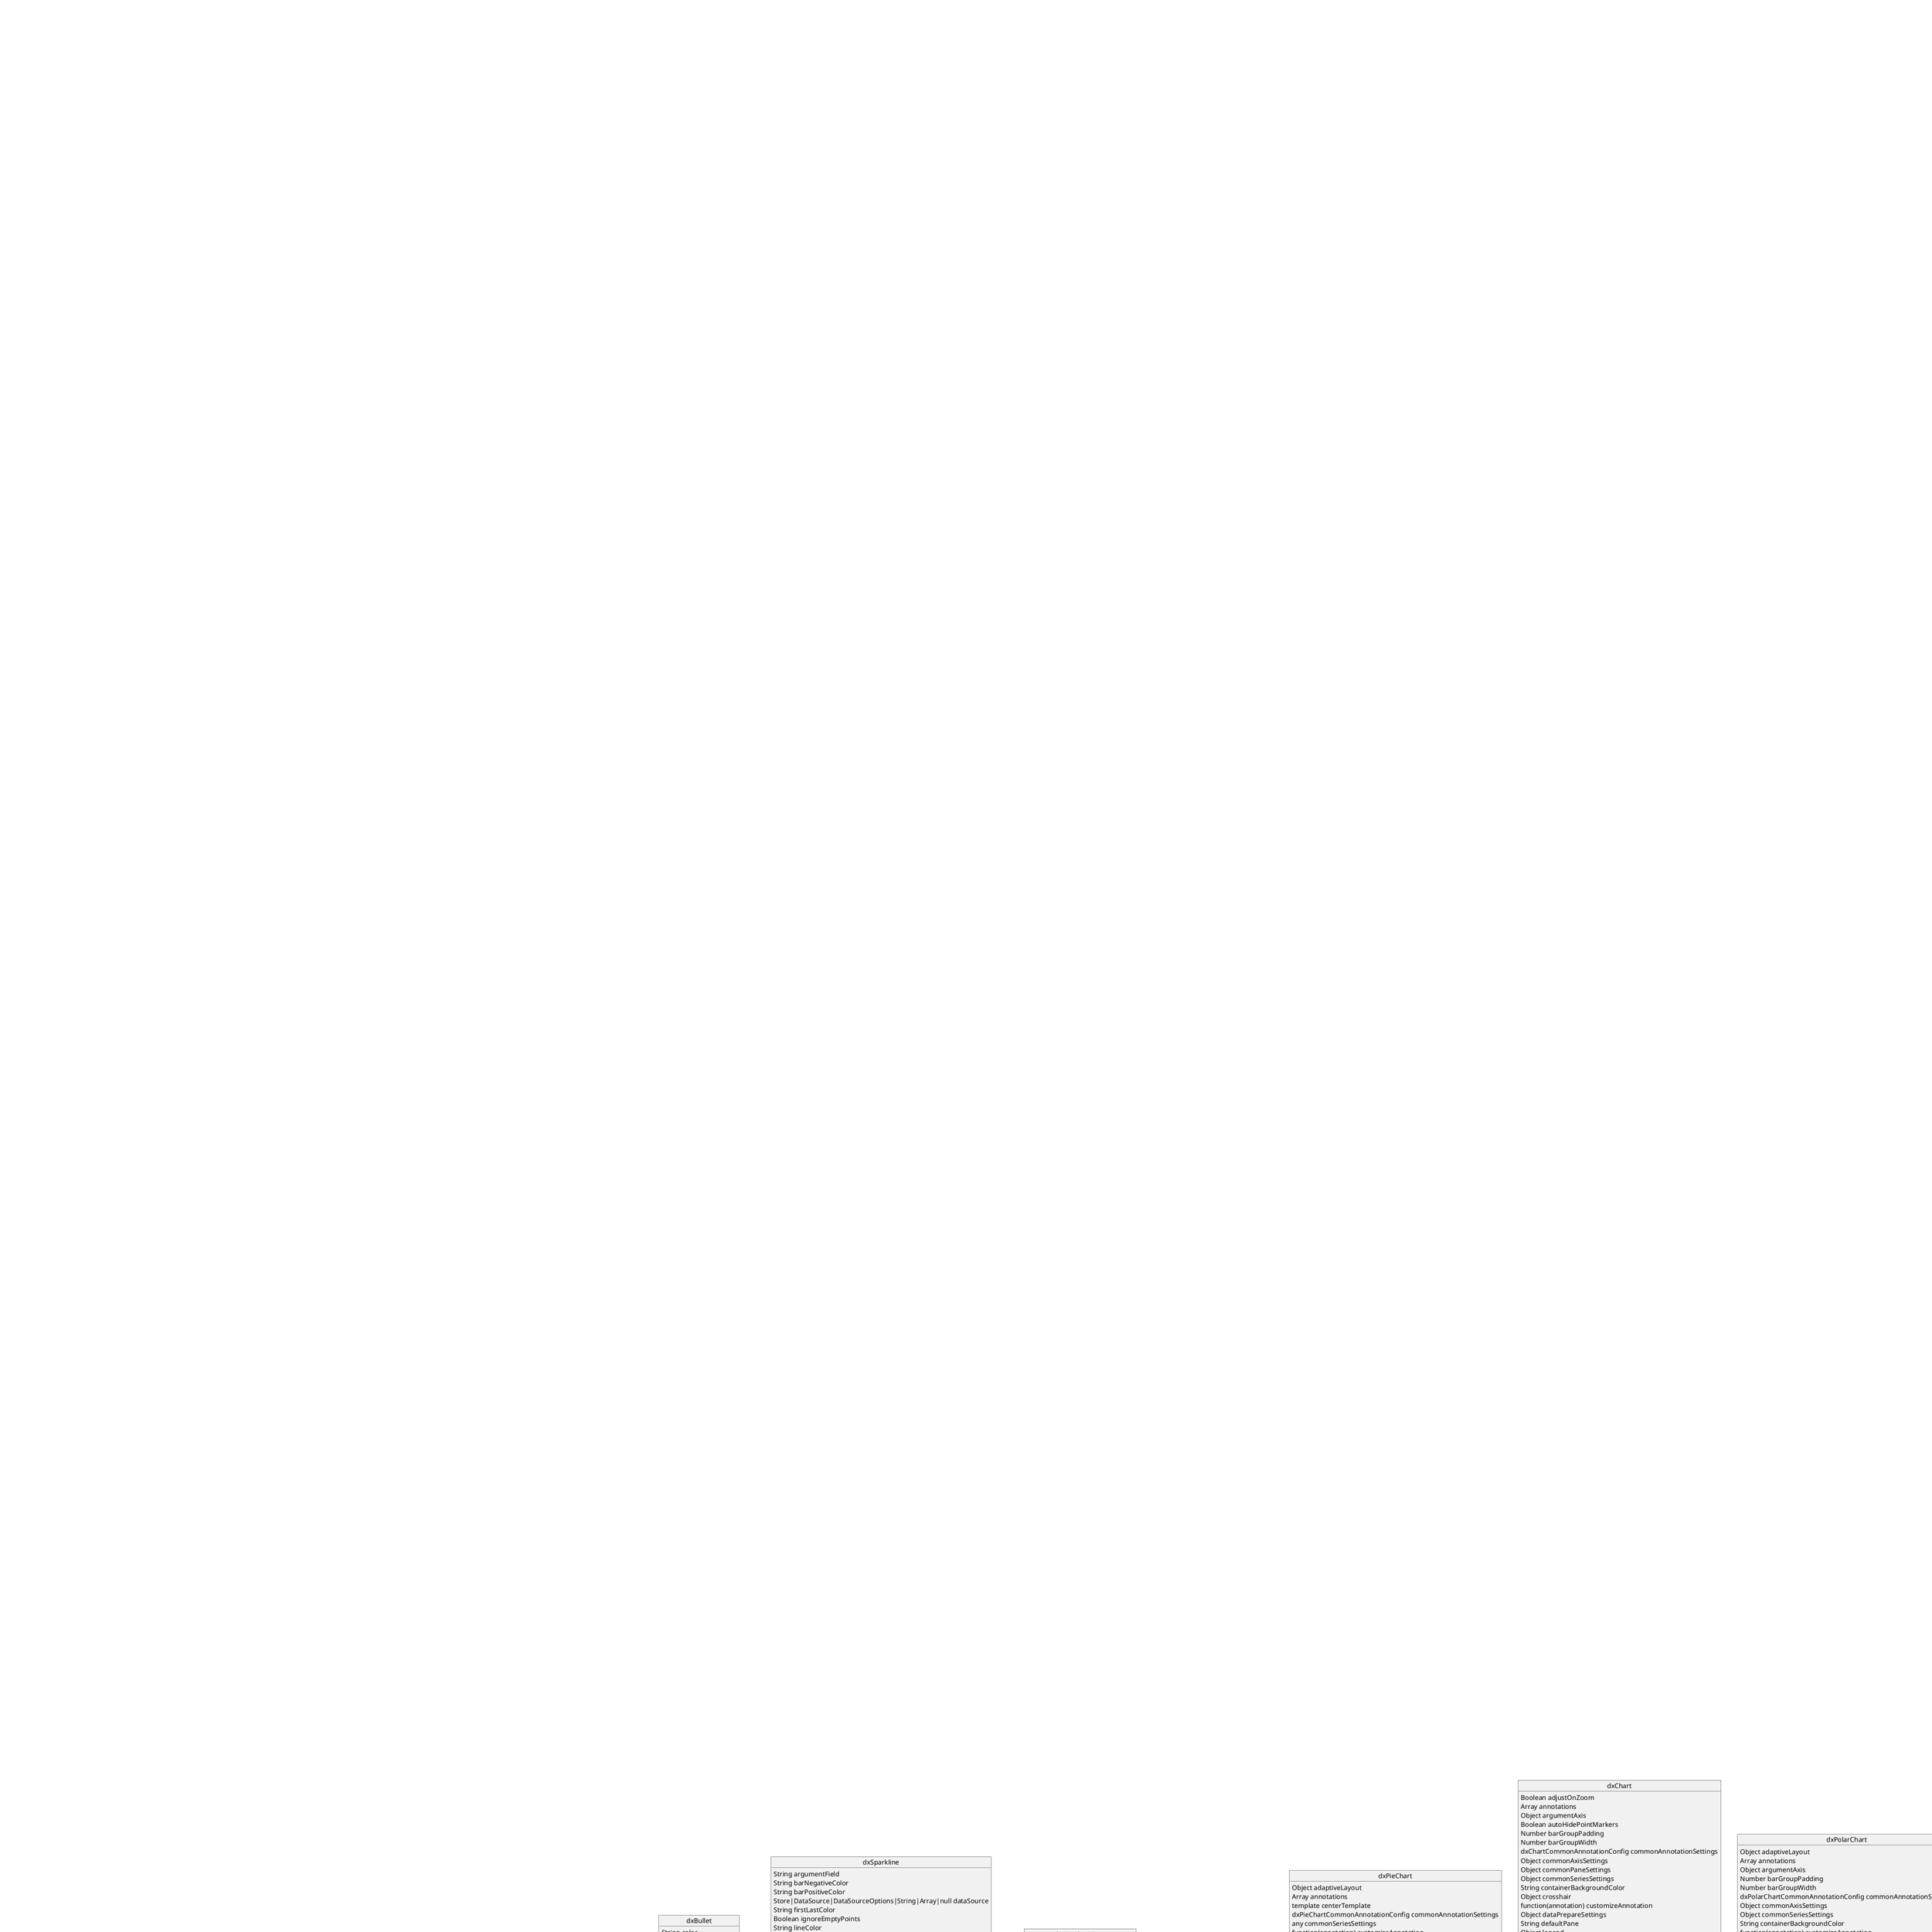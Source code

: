 @startuml DevExtreme

object ArrayStore {
  Array data
}
Store <|-up- ArrayStore

object BaseChart {
  Object adaptiveLayout
  Object|Boolean animation
  function(pointInfo) customizeLabel
  function(pointInfo) customizePoint
  Store|DataSource|DataSourceOptions|String|Array|null dataSource
  Object legend
  function(e) onDone
  function(e) onPointClick
  function(e) onPointHoverChanged
  function(e) onPointSelectionChanged
  function(e) onTooltipHidden
  function(e) onTooltipShown
  Array|Enums.Palette palette
  Enums.PaletteExtensionMode paletteExtensionMode
  Enums.SingleOrMultiple pointSelectionMode
  any|Array series
  Object tooltip
}
BaseWidget <|-up- BaseChart
DataHelperMixin <|-up- BaseChart

object BaseGauge {
  Object animation
  String containerBackgroundColor
  Object loadingIndicator
  function(e) onTooltipHidden
  function(e) onTooltipShown
  Object rangeContainer
  Object scale
  Array subvalues
  Object tooltip
  Number value
}
BaseWidget <|-up- BaseGauge

object BaseSparkline {
  Object export
  Object loadingIndicator
  function(e) onTooltipHidden
  function(e) onTooltipShown
  Boolean redrawOnResize
  Object title
  Object tooltip
}
BaseWidget <|-up- BaseSparkline

object BaseWidget {
  Boolean disabled
  Object export
  Number|String|function() height
  Object loadingIndicator
  Object margin
  function(e) onDrawn
  function(e) onExported
  function(e) onExporting
  function(e) onFileSaving
  function(e) onIncidentOccurred
  Boolean pathModified
  Boolean redrawOnResize
  Boolean rtlEnabled
  Object size
  Enums.Theme theme
  Object|String title
  Object tooltip
  Number|String|function() width
}
DOMComponent <|-up- BaseWidget

object CollectionWidget {
  Store|DataSource|DataSourceOptions|String|Array|null dataSource
  DxElement focusedElement
  Number itemHoldTimeout
  Array items
  template|function(itemData, itemIndex, itemElement) itemTemplate
  String|function() keyExpr
  Boolean loopItemFocus
  String noDataText
  function(e) onItemClick
  function(e) onItemContextMenu
  function(e) onItemDeleted
  function(e) onItemDeleting
  function(e) onItemHold
  function(e) onItemRendered
  function(e) onItemReordered
  function(e) onSelectionChanged
  Number selectedIndex
  any selectedItem
  Array selectedItemKeys
  Array selectedItems
  String selectionMode
  Boolean selectionRequired
  Boolean selectOnFocus
}
Widget <|-up- CollectionWidget
DataHelperMixin <|-up- CollectionWidget

object Component {
  function(e) onDisposing
  function(e) onInitialized
  function(e) onOptionChanged
}

object CustomFileSystemProvider {
  function(file, uploadInfo, destinationDirectory) abortFileUpload
  function(item, destinationDirectory) copyItem
  function(parentDirectory, name) createDirectory
  function(item) deleteItem
  function(items) downloadItems
  function(parentDirectory) getItems
  function(items) getItemsContent
  String|function() hasSubDirectoriesExpr
  function(item, destinationDirectory) moveItem
  function(item, newName) renameItem
  function(file, uploadInfo, destinationDirectory) uploadFileChunk
}
FileSystemProviderBase <|-up- CustomFileSystemProvider

object CustomStore {
  function(key) byKey
  Boolean cacheRawData
  function(values) insert
  function(options) load
  String loadMode
  function(key) remove
  function(loadOptions) totalCount
  function(key, values) update
  Boolean useDefaultSearch
}
Store <|-up- CustomStore

object DataExpressionMixin {
  Store|DataSource|DataSourceOptions|String|Array|null dataSource
  String|function(item) displayExpr
  Array items
  template|function(itemData, itemIndex, itemElement) itemTemplate
  any value
  String|function(item) valueExpr
}
DataHelperMixin <|-up- DataExpressionMixin

object DataSource {
  any customQueryParams
  Array|String expand
  Filter expression filter
  Group expression group
  function(dataItem) map
  function(e) onChanged
  function(error) onLoadError
  function(isLoading) onLoadingChanged
  Number pageSize
  Boolean paginate
  function(data) postProcess
  Number pushAggregationTimeout
  Boolean requireTotalCount
  Boolean reshapeOnPush
  getter|Array searchExpr
  Enums.SearchOperation searchOperation
  any searchValue
  Select expression select
  Sort expression sort
  Store|StoreOptions|Array store
}

object DOMComponent {
  Object bindingOptions
  Object elementAttr
  Number|String|function() height
  function(e) onDisposing
  function(e) onOptionChanged
  Boolean rtlEnabled
  Number|String|function() width
}
Component <|-up- DOMComponent

object DraggableBase {
  Boolean autoScroll
  String|UserDefinedElement boundary
  String|UserDefinedElement container
  template|function() contentTemplate
  String|Object cursorOffset
  any data
  Enums.DragDirection dragDirection
  String group
  String handle
  Number scrollSensitivity
  Number scrollSpeed
}
DOMComponent <|-up- DraggableBase

object dxAccordion {
  Number animationDuration
  Boolean collapsible
  String|Array|Store|DataSource|DataSourceOptions|null dataSource
  Boolean deferRendering
  Boolean focusStateEnabled
  Number|String|function() height
  Boolean hoverStateEnabled
  Array items
  template|function(itemData, itemIndex, itemElement) itemTemplate
  template|function(itemData, itemIndex, itemElement) itemTitleTemplate
  Boolean multiple
  function(e) onItemTitleClick
  Boolean repaintChangesOnly
  Number selectedIndex
}
CollectionWidget <|-up- dxAccordion

object dxActionSheet {
  NO_TYPE accessKey
  NO_TYPE activeStateEnabled
  String cancelText
  String|Array|Store|DataSource|DataSourceOptions|null dataSource
  Boolean focusStateEnabled
  Array items
  NO_TYPE keyExpr
  NO_TYPE noDataText
  function(e) onCancelClick
  NO_TYPE onSelectionChanged
  NO_TYPE selectedIndex
  NO_TYPE selectedItem
  NO_TYPE selectedItemKeys
  NO_TYPE selectedItems
  Boolean showCancelButton
  Boolean showTitle
  NO_TYPE tabIndex
  String|UserDefinedElement target
  String title
  Boolean usePopover
  Boolean visible
}
CollectionWidget <|-up- dxActionSheet

object dxAutocomplete {
  NO_TYPE acceptCustomValue
  NO_TYPE displayExpr
  dxPopupOptions dropDownOptions
  Number maxItemCount
  Number minSearchLength
  String noDataText
  NO_TYPE searchEnabled
  NO_TYPE showDataBeforeSearch
  Boolean showDropDownButton
  String value
}
dxDropDownList <|-up- dxAutocomplete

object dxBarGauge {
  any animation
  String backgroundColor
  Number barSpacing
  Number baseValue
  template centerTemplate
  Number endValue
  Object geometry
  Object label
  Object legend
  Object loadingIndicator
  function(e) onTooltipHidden
  function(e) onTooltipShown
  Array|Enums.Palette palette
  Enums.PaletteExtensionMode paletteExtensionMode
  Number relativeInnerRadius
  Enums.ShiftLabelOverlap resolveLabelOverlapping
  Number startValue
  Object tooltip
  Array values
}
BaseWidget <|-up- dxBarGauge

object dxBox {
  NO_TYPE accessKey
  NO_TYPE activeStateEnabled
  Enums.Distribution align
  Enums.CrosswiseDistribution crossAlign
  String|Array|Store|DataSource|DataSourceOptions|null dataSource
  Enums.BoxDirection direction
  NO_TYPE focusStateEnabled
  NO_TYPE hint
  Array items
  NO_TYPE keyExpr
  NO_TYPE noDataText
  NO_TYPE onSelectionChanged
  NO_TYPE selectedIndex
  NO_TYPE selectedItem
  NO_TYPE selectedItemKeys
  NO_TYPE selectedItems
  NO_TYPE tabIndex
}
CollectionWidget <|-up- dxBox

object dxBullet {
  String color
  Number endScaleValue
  Boolean showTarget
  Boolean showZeroLevel
  Number startScaleValue
  Number target
  String targetColor
  Number targetWidth
  Number value
}
BaseSparkline <|-up- dxBullet

object dxButton {
  Boolean activeStateEnabled
  Boolean focusStateEnabled
  Boolean hoverStateEnabled
  String icon
  function(e) onClick
  Enums.ButtonStyle stylingMode
  template|function(buttonData, contentElement) template
  String text
  Enums.ButtonType type
  Boolean useSubmitBehavior
  String validationGroup
}
Widget <|-up- dxButton

object dxButtonGroup {
  template|function(buttonData, buttonContent) buttonTemplate
  Boolean focusStateEnabled
  Boolean hoverStateEnabled
  Array items
  String|function() keyExpr
  function(e) onItemClick
  function(e) onSelectionChanged
  Array selectedItemKeys
  Array selectedItems
  Enums.SingleMultipleOrNone selectionMode
  Enums.ButtonStyle stylingMode
}
Widget <|-up- dxButtonGroup

object dxCalendar {
  Boolean activeStateEnabled
  template|function(itemData, itemIndex, itemElement) cellTemplate
  Date currentDate
  String dateSerializationFormat
  Array|function(data) disabledDates
  Enums.FirstDayOfWeek firstDayOfWeek
  Boolean focusStateEnabled
  Boolean hoverStateEnabled
  Date|Number|String max
  Enums.CalendarZoomLevel maxZoomLevel
  Date|Number|String min
  Enums.CalendarZoomLevel minZoomLevel
  String name
  NO_TYPE onContentReady
  Boolean showTodayButton
  Boolean showWeekNumbers
  Date|Number|String value
  Enums.WeekNumberRule weekNumberRule
  Enums.CalendarZoomLevel zoomLevel
}
Editor <|-up- dxCalendar

object dxChart {
  Boolean adjustOnZoom
  Array annotations
  Object argumentAxis
  Boolean autoHidePointMarkers
  Number barGroupPadding
  Number barGroupWidth
  dxChartCommonAnnotationConfig commonAnnotationSettings
  Object commonAxisSettings
  Object commonPaneSettings
  Object commonSeriesSettings
  String containerBackgroundColor
  Object crosshair
  function(annotation) customizeAnnotation
  Object dataPrepareSettings
  String defaultPane
  Object legend
  Number maxBubbleSize
  Number minBubbleSize
  Boolean negativesAsZeroes
  function(e) onArgumentAxisClick
  function(e) onLegendClick
  function(e) onSeriesClick
  function(e) onSeriesHoverChanged
  function(e) onSeriesSelectionChanged
  function(e) onZoomEnd
  function(e) onZoomStart
  Object|Array panes
  Boolean resizePanesOnZoom
  Enums.ChartsLabelOverlap resolveLabelOverlapping
  Boolean rotated
  Object scrollBar
  ChartSeries|Array series
  Enums.SingleOrMultiple seriesSelectionMode
  Object seriesTemplate
  Boolean stickyHovering
  Boolean synchronizeMultiAxes
  Object tooltip
  Object|Array valueAxis
  Object zoomAndPan
}
BaseChart <|-up- dxChart

object dxCheckBox {
  Boolean activeStateEnabled
  Boolean enableThreeStateBehavior
  Boolean focusStateEnabled
  Boolean hoverStateEnabled
  Number|String iconSize
  String name
  String text
  Boolean|null|undefined value
}
Editor <|-up- dxCheckBox

object dxCircularGauge {
  template centerTemplate
  Object geometry
  Object rangeContainer
  Object scale
  GaugeIndicator subvalueIndicator
  GaugeIndicator valueIndicator
}
BaseGauge <|-up- dxCircularGauge

object dxColorBox {
  String applyButtonText
  Enums.ApplyValueMode applyValueMode
  String cancelButtonText
  dxPopupOptions dropDownOptions
  Boolean editAlphaChannel
  template|function(value, fieldElement) fieldTemplate
  Number keyStep
  NO_TYPE maxLength
  NO_TYPE onContentReady
  NO_TYPE spellcheck
  String value
  NO_TYPE valueChangeEvent
}
dxDropDownEditor <|-up- dxColorBox

object dxContextMenu {
  Boolean|function(event) closeOnOutsideClick
  String|Array|Store|DataSource|DataSourceOptions|null dataSource
  Boolean|function(event) hideOnOutsideClick
  NO_TYPE itemHoldAction
  Array items
  function(e) onHidden
  function(e) onHiding
  NO_TYPE onItemReordered
  function(e) onPositioning
  function(e) onShowing
  function(e) onShown
  PositionConfig position
  NO_TYPE selectedItems
  Object|String showEvent
  Enums.ContextSubmenuDirection submenuDirection
  String|UserDefinedElement target
  Boolean visible
}
dxMenuBase <|-up- dxContextMenu

object dxDataGrid {
  Array columns
  function(columns) customizeColumns
  template|function(rowElement, rowInfo) dataRowTemplate
  Object editing
  Object export
  Object grouping
  Object groupPanel
  String|Array keyExpr
  Object masterDetail
  function(e) onCellClick
  function(e) onCellDblClick
  function(e) onCellHoverChanged
  function(e) onCellPrepared
  function(e) onContextMenuPreparing
  function(e) onEditingStart
  function(options) onEditorPrepared
  function(e) onEditorPreparing
  function(e) onExporting
  function(e) onFocusedCellChanged
  function(e) onFocusedCellChanging
  function(e) onFocusedRowChanged
  function(e) onFocusedRowChanging
  function(e) onRowClick
  function(e) onRowDblClick
  function(e) onRowPrepared
  Boolean regenerateColumnsByVisibleItems
  Boolean|Object|Enums.Mode remoteOperations
  template|function(rowElement, rowInfo) rowTemplate
  Object scrolling
  Object selection
  Filter expression selectionFilter
  Array sortByGroupSummaryInfo
  Object summary
  dxDataGridToolbar toolbar
}
GridBase <|-up- dxDataGrid

object dxDateBox {
  Boolean adaptivityEnabled
  String applyButtonText
  dxCalendarOptions calendarOptions
  String cancelButtonText
  String dateOutOfRangeMessage
  String dateSerializationFormat
  Array|function(data) disabledDates
  Format displayFormat
  dxPopupOptions dropDownOptions
  Number interval
  String invalidDateMessage
  Date|Number|String max
  Date|Number|String min
  Enums.DatePickerType pickerType
  String placeholder
  Boolean showAnalogClock
  String todayButtonText
  Enums.DateType type
  Boolean useMaskBehavior
  Date|Number|String value
}
dxDropDownEditor <|-up- dxDateBox

object dxDeferRendering {
  AnimationConfig animation
  function(e) onRendered
  function(e) onShown
  DxPromise|Boolean renderWhen
  Boolean showLoadIndicator
  String staggerItemSelector
}
Widget <|-up- dxDeferRendering

object dxDiagram {
  NO_TYPE accessKey
  NO_TYPE activeStateEnabled
  Enums.DiagramAutoZoomMode autoZoomMode
  Object contextMenu
  Object contextToolbox
  Array customShapes
  template|function(container, data) customShapeTemplate
  template|function(container, data) customShapeToolboxTemplate
  Object defaultItemProperties
  Object edges
  Object editing
  Object export
  NO_TYPE focusStateEnabled
  Boolean fullScreen
  Number|Object gridSize
  Boolean hasChanges
  NO_TYPE hint
  Object historyToolbar
  NO_TYPE hoverStateEnabled
  Object mainToolbar
  Object nodes
  function(e) onCustomCommand
  function(e) onItemClick
  function(e) onItemDblClick
  function(e) onRequestEditOperation
  function(e) onRequestLayoutUpdate
  function(e) onSelectionChanged
  String pageColor
  Enums.PageOrientation pageOrientation
  Object pageSize
  Object propertiesPanel
  Boolean readOnly
  Boolean showGrid
  Boolean simpleView
  Boolean snapToGrid
  NO_TYPE tabIndex
  Object toolbox
  Enums.DiagramUnits units
  Boolean useNativeScrolling
  Object viewToolbar
  Enums.DiagramUnits viewUnits
  Number|Object zoomLevel
}
Widget <|-up- dxDiagram

object dxDraggable {
  Boolean clone
  template|function(dragInfo, containerElement) dragTemplate
  String filter
  function(e) onDragEnd
  function(e) onDragMove
  function(e) onDragStart
  function(e) onDrop
}
DraggableBase <|-up- dxDraggable

object dxDrawer {
  NO_TYPE accessKey
  Number animationDuration
  Boolean animationEnabled
  Boolean|function(event) closeOnOutsideClick
  template|function(contentElement) contentTemplate
  NO_TYPE focusStateEnabled
  Number maxSize
  Number minSize
  NO_TYPE onContentReady
  Boolean opened
  Enums.OpenedStateMode openedStateMode
  Enums.PanelLocation position
  Enums.RevealMode revealMode
  Boolean shading
  NO_TYPE tabIndex
  template|function(Element) template
}
Widget <|-up- dxDrawer

object dxDropDownBox {
  Boolean acceptCustomValue
  String applyValueMode
  NO_TYPE attr
  template|function(templateData, contentElement) contentTemplate
  Store|DataSource|DataSourceOptions|String|Array|null dataSource
  function(value) displayValueFormatter
  dxPopupOptions dropDownOptions
  template|function(value, fieldElement) fieldTemplate
  Array items
  template itemTemplate
  NO_TYPE onContentReady
  Boolean openOnFieldClick
  Boolean spellcheck
  String valueChangeEvent
}
DataExpressionMixin <|-up- dxDropDownBox
dxDropDownEditor <|-up- dxDropDownBox

object dxDropDownButton {
  String|Array|Store|DataSource|DataSourceOptions|null dataSource
  Boolean deferRendering
  String|function(itemData) displayExpr
  template|function(data, contentElement) dropDownContentTemplate
  dxPopupOptions dropDownOptions
  Boolean focusStateEnabled
  Boolean hoverStateEnabled
  String icon
  Array items
  template|function(itemData, itemIndex, itemElement) itemTemplate
  String keyExpr
  String noDataText
  function(e) onButtonClick
  function(e) onItemClick
  function(e) onSelectionChanged
  Boolean opened
  String|Number|any selectedItem
  String|Number selectedItemKey
  Boolean showArrowIcon
  Boolean splitButton
  Enums.ButtonStyle stylingMode
  String text
  Boolean useItemTextAsTitle
  Boolean useSelectMode
  Boolean wrapItemText
}
Widget <|-up- dxDropDownButton
DataHelperMixin <|-up- dxDropDownButton

object dxDropDownEditor {
  Boolean acceptCustomValue
  Boolean activeStateEnabled
  Enums.ApplyValueMode applyValueMode
  Array buttons
  Boolean deferRendering
  template|function(buttonData, contentElement) dropDownButtonTemplate
  dxPopupOptions|dxPopoverOptions dropDownOptions
  NO_TYPE mask
  NO_TYPE maskChar
  NO_TYPE maskInvalidMessage
  NO_TYPE maskRules
  NO_TYPE mode
  function(e) onClosed
  function(e) onOpened
  Boolean opened
  Boolean openOnFieldClick
  Boolean showDropDownButton
  NO_TYPE showMaskMode
  NO_TYPE useMaskedValue
  Enums.Position|Enums.Mode validationMessagePosition
  any value
}
dxTextBox <|-up- dxDropDownEditor

object dxDropDownList {
  NO_TYPE applyValueMode
  NO_TYPE contentRender
  String displayValue
  NO_TYPE fieldRender
  NO_TYPE fieldTemplate
  Boolean grouped
  template|function(itemData, itemIndex, itemElement) groupTemplate
  Number minSearchLength
  String noDataText
  function(e) onItemClick
  function(e) onSelectionChanged
  function(e) onValueChanged
  Boolean searchEnabled
  getter|Array searchExpr
  Enums.SimplifiedSearchMode searchMode
  Number searchTimeout
  any selectedItem
  Boolean showDataBeforeSearch
  Boolean useItemTextAsTitle
  any value
  String valueChangeEvent
  Boolean wrapItemText
}
DataExpressionMixin <|-up- dxDropDownList
dxDropDownEditor <|-up- dxDropDownList

object dxFileManager {
  Array allowedFileExtensions
  dxFileManagerContextMenu contextMenu
  String currentPath
  Array currentPathKeys
  function(columns) customizeDetailColumns
  function(fileSystemItem) customizeThumbnail
  any fileSystemProvider
  String focusedItemKey
  Object itemView
  Object notifications
  function(e) onContextMenuItemClick
  function(e) onContextMenuShowing
  function(e) onCurrentDirectoryChanged
  function(e) onDirectoryCreated
  function(e) onDirectoryCreating
  function(e) onErrorOccurred
  function(e) onFileUploaded
  function(e) onFileUploading
  function(e) onFocusedItemChanged
  function(e) onItemCopied
  function(e) onItemCopying
  function(e) onItemDeleted
  function(e) onItemDeleting
  function(e) onItemDownloading
  function(e) onItemMoved
  function(e) onItemMoving
  function(e) onItemRenamed
  function(e) onItemRenaming
  function(e) onSelectedFileOpened
  function(e) onSelectionChanged
  function(e) onToolbarItemClick
  Object permissions
  String rootFolderName
  Array selectedItemKeys
  Enums.SingleOrMultiple selectionMode
  dxFileManagerToolbar toolbar
  Object upload
}
Widget <|-up- dxFileManager

object dxFileUploader {
  function(file, uploadInfo?) abortUpload
  String accept
  Boolean allowCanceling
  Array allowedFileExtensions
  Number chunkSize
  String|UserDefinedElement dialogTrigger
  String|UserDefinedElement dropZone
  Boolean extendSelection
  Boolean focusStateEnabled
  Boolean hoverStateEnabled
  any inputAttr
  String invalidFileExtensionMessage
  String invalidMaxFileSizeMessage
  String invalidMinFileSizeMessage
  String labelText
  Number maxFileSize
  Number minFileSize
  Boolean multiple
  String name
  function(e) onBeforeSend
  function(e) onDropZoneEnter
  function(e) onDropZoneLeave
  function(e) onFilesUploaded
  function(e) onProgress
  function(e) onUploadAborted
  function(e) onUploaded
  function(e) onUploadError
  function(e) onUploadStarted
  function(e) onValueChanged
  Number progress
  String readyToUploadMessage
  String selectButtonText
  Boolean showFileList
  String uploadAbortedMessage
  String uploadButtonText
  function(file, uploadInfo) uploadChunk
  any uploadCustomData
  String uploadedMessage
  String uploadFailedMessage
  function(file, progressCallback) uploadFile
  any uploadHeaders
  Enums.UploadHttpMethod uploadMethod
  Enums.FileUploadMode uploadMode
  String uploadUrl
  NO_TYPE validationMessageMode
  NO_TYPE validationMessagePosition
  Array value
}
Editor <|-up- dxFileUploader

object dxFilterBuilder {
  Boolean allowHierarchicalFields
  Array customOperations
  Array fields
  Object filterOperationDescriptions
  Object groupOperationDescriptions
  Array groupOperations
  Number maxGroupLevel
  function(e) onEditorPrepared
  function(e) onEditorPreparing
  function(e) onValueChanged
  Filter expression value
}
Widget <|-up- dxFilterBuilder

object dxForm {
  Boolean alignItemLabels
  Boolean alignItemLabelsInAllGroups
  Number|Enums.Mode colCount
  Object colCountByScreen
  function(item) customizeItem
  any formData
  Array items
  Enums.LabelLocation labelLocation
  Enums.FormLabelMode labelMode
  Number minColWidth
  function(e) onEditorEnterKey
  function(e) onFieldDataChanged
  String optionalMark
  Boolean readOnly
  String requiredMark
  String requiredMessage
  function() screenByWidth
  Boolean scrollingEnabled
  Boolean showColonAfterLabel
  Boolean showOptionalMark
  Boolean showRequiredMark
  Boolean showValidationSummary
  String validationGroup
}
Widget <|-up- dxForm

object dxFunnel {
  Object adaptiveLayout
  Enums.FunnelAlgorithm algorithm
  String argumentField
  String colorField
  Store|DataSource|DataSourceOptions|String|Array|null dataSource
  Boolean hoverEnabled
  Boolean inverted
  Object item
  Object label
  Object legend
  Number neckHeight
  Number neckWidth
  function(e) onHoverChanged
  function(e) onItemClick
  function(e) onLegendClick
  function(e) onSelectionChanged
  Array|Enums.Palette palette
  Enums.PaletteExtensionMode paletteExtensionMode
  Enums.ShiftLabelOverlap resolveLabelOverlapping
  Enums.SingleMultipleOrNone selectionMode
  Boolean sortData
  Object tooltip
  String valueField
}
BaseWidget <|-up- dxFunnel
DataHelperMixin <|-up- dxFunnel

object dxGallery {
  Boolean activeStateEnabled
  Number animationDuration
  Boolean animationEnabled
  String|Array|Store|DataSource|DataSourceOptions|null dataSource
  Boolean focusStateEnabled
  Boolean indicatorEnabled
  Number initialItemWidth
  Array items
  NO_TYPE keyExpr
  Boolean loop
  String noDataText
  Number selectedIndex
  NO_TYPE selectedItemKeys
  NO_TYPE selectedItems
  Boolean showIndicator
  Boolean showNavButtons
  Number slideshowDelay
  Boolean stretchImages
  Boolean swipeEnabled
  Boolean wrapAround
}
CollectionWidget <|-up- dxGallery

object dxGantt {
  Boolean allowSelection
  Array columns
  dxGanttContextMenu contextMenu
  Object dependencies
  Object editing
  Date endDateRange
  dxGanttFilterRow filterRow
  Enums.FirstDayOfWeek firstDayOfWeek
  dxGanttHeaderFilter headerFilter
  function(e) onContextMenuPreparing
  function(e) onCustomCommand
  function(e) onDependencyDeleted
  function(e) onDependencyDeleting
  function(e) onDependencyInserted
  function(e) onDependencyInserting
  function(e) onResourceAssigned
  function(e) onResourceAssigning
  function(e) onResourceDeleted
  function(e) onResourceDeleting
  function(e) onResourceInserted
  function(e) onResourceInserting
  function(e) onResourceManagerDialogShowing
  function(e) onResourceUnassigned
  function(e) onResourceUnassigning
  function(e) onScaleCellPrepared
  function(e) onSelectionChanged
  function(e) onTaskClick
  function(e) onTaskDblClick
  function(e) onTaskDeleted
  function(e) onTaskDeleting
  function(e) onTaskEditDialogShowing
  function(e) onTaskInserted
  function(e) onTaskInserting
  function(e) onTaskMoving
  function(e) onTaskUpdated
  function(e) onTaskUpdating
  Object resourceAssignments
  Object resources
  any rootValue
  NO_TYPE rtlEnabled
  Enums.GanttScaleType scaleType
  Object scaleTypeRange
  any selectedRowKey
  Boolean showDependencies
  Boolean showResources
  Boolean showRowLines
  dxGanttSorting sorting
  Date startDateRange
  Array stripLines
  template|function(container, item) taskContentTemplate
  Number taskListWidth
  template|function(container, item) taskProgressTooltipContentTemplate
  Object tasks
  template|function(container, item) taskTimeTooltipContentTemplate
  Enums.GanttTaskTitlePosition taskTitlePosition
  template|function(container, task) taskTooltipContentTemplate
  dxGanttToolbar toolbar
  Object validation
}
Widget <|-up- dxGantt

object dxHtmlEditor {
  Boolean allowSoftLineBreak
  function(config) customizeModules
  Boolean focusStateEnabled
  dxHtmlEditorImageUpload imageUpload
  dxHtmlEditorMediaResizing mediaResizing
  Array mentions
  String name
  function(e) onFocusIn
  function(e) onFocusOut
  String placeholder
  Enums.EditorStyle stylingMode
  dxHtmlEditorTableContextMenu tableContextMenu
  dxHtmlEditorTableResizing tableResizing
  dxHtmlEditorToolbar toolbar
  Enums.MarkupType valueType
  dxHtmlEditorVariables variables
}
Editor <|-up- dxHtmlEditor

object dxLinearGauge {
  Object geometry
  Object rangeContainer
  Object scale
  GaugeIndicator subvalueIndicator
  GaugeIndicator valueIndicator
}
BaseGauge <|-up- dxLinearGauge

object dxList {
  Boolean activeStateEnabled
  Boolean allowItemDeleting
  Boolean bounceEnabled
  Boolean collapsibleGroups
  String|Array|Store|DataSource|DataSourceOptions|null dataSource
  String|function(item) displayExpr
  Boolean focusStateEnabled
  Boolean grouped
  template|function(groupData, groupIndex, groupElement) groupTemplate
  Boolean hoverStateEnabled
  Boolean indicateLoading
  Enums.ItemDeleteMode itemDeleteMode
  dxSortableOptions itemDragging
  Array items
  Array menuItems
  Enums.ListMenuMode menuMode
  String nextButtonText
  function(e) onGroupRendered
  function(e) onItemClick
  function(e) onItemContextMenu
  function(e) onItemDeleted
  function(e) onItemDeleting
  function(e) onItemHold
  function(e) onItemReordered
  function(e) onItemSwipe
  function(e) onPageLoading
  function(e) onPullRefresh
  function(e) onScroll
  function(e) onSelectAllValueChanged
  String pageLoadingText
  Enums.PageLoadMode pageLoadMode
  String pulledDownText
  String pullingDownText
  Boolean pullRefreshEnabled
  String refreshingText
  Boolean repaintChangesOnly
  Boolean scrollByContent
  Boolean scrollByThumb
  Boolean scrollingEnabled
  Enums.SelectAllMode selectAllMode
  String selectAllText
  Boolean selectByClick
  Number selectedIndex
  NO_TYPE selectedItem
  Enums.SingleMultipleAllOrNone selectionMode
  Enums.ScrollbarMode showScrollbar
  Boolean showSelectionControls
  Boolean useNativeScrolling
}
CollectionWidget <|-up- dxList
SearchBoxMixin <|-up- dxList

object dxLoadIndicator {
  NO_TYPE accessKey
  NO_TYPE activeStateEnabled
  NO_TYPE disabled
  NO_TYPE focusStateEnabled
  NO_TYPE hoverStateEnabled
  String indicatorSrc
  NO_TYPE tabIndex
}
Widget <|-up- dxLoadIndicator

object dxLoadPanel {
  NO_TYPE accessKey
  Object animation
  String|UserDefinedElement container
  template contentTemplate
  Number delay
  NO_TYPE disabled
  Boolean focusStateEnabled
  Number|String|function() height
  String indicatorSrc
  Number|String|function() maxHeight
  Number|String|function() maxWidth
  String message
  Enums.PositionAlignment|PositionConfig|function() position
  String shadingColor
  Boolean showIndicator
  Boolean showPane
  NO_TYPE tabIndex
  Number|String|function() width
}
dxOverlay <|-up- dxLoadPanel

object dxLookup {
  NO_TYPE acceptCustomValue
  String applyButtonText
  Enums.ApplyValueMode applyValueMode
  NO_TYPE buttons
  String cancelButtonText
  Boolean cleanSearchOnOpening
  String clearButtonText
  template dropDownButtonTemplate
  Boolean dropDownCentered
  dxPopoverOptions dropDownOptions
  template|function(selectedItem, fieldElement) fieldTemplate
  Boolean focusStateEnabled
  Boolean fullScreen
  Boolean grouped
  template|function(itemData, itemIndex, itemElement) groupTemplate
  NO_TYPE maxLength
  String nextButtonText
  NO_TYPE onChange
  NO_TYPE onCopy
  NO_TYPE onCut
  NO_TYPE onEnterKey
  NO_TYPE onFocusIn
  NO_TYPE onFocusOut
  NO_TYPE onInput
  NO_TYPE onKeyDown
  NO_TYPE onKeyUp
  function(e) onPageLoading
  NO_TYPE onPaste
  function(e) onPullRefresh
  function(e) onScroll
  function(e) onValueChanged
  NO_TYPE openOnFieldClick
  String pageLoadingText
  Enums.PageLoadMode pageLoadMode
  String placeholder
  String pulledDownText
  String pullingDownText
  Boolean pullRefreshEnabled
  NO_TYPE readOnly
  String refreshingText
  Boolean searchEnabled
  String searchPlaceholder
  String searchStartEvent
  Boolean showCancelButton
  Boolean showClearButton
  NO_TYPE showDropDownButton
  NO_TYPE spellcheck
  Boolean useNativeScrolling
  Boolean usePopover
  String valueChangeEvent
}
dxDropDownList <|-up- dxLookup

object dxMap {
  String|Object apiKey
  Boolean autoAdjust
  Object bounds
  Object|String|Array center
  Boolean controls
  Boolean focusStateEnabled
  Number|String|function() height
  String markerIconSrc
  Array markers
  function(e) onClick
  NO_TYPE onContentReady
  function(e) onMarkerAdded
  function(e) onMarkerRemoved
  function(e) onReady
  function(e) onRouteAdded
  function(e) onRouteRemoved
  Enums.MapProvider provider
  Array routes
  Enums.MapType type
  Number|String|function() width
  Number zoom
}
Widget <|-up- dxMap

object dxMenu {
  Boolean adaptivityEnabled
  String|Array|Store|DataSource|DataSourceOptions|null dataSource
  Boolean hideSubmenuOnMouseLeave
  Array items
  NO_TYPE onItemReordered
  NO_TYPE onSelectionChange
  function(e) onSubmenuHidden
  function(e) onSubmenuHiding
  function(e) onSubmenuShowing
  function(e) onSubmenuShown
  Enums.Orientation orientation
  NO_TYPE selectedItems
  Object|Enums.SubmenuShowMode showFirstSubmenuMode
  Enums.SubmenuDirection submenuDirection
}
dxMenuBase <|-up- dxMenu

object dxMenuBase {
  Boolean activeStateEnabled
  Object animation
  String cssClass
  Store|DataSource|DataSourceOptions|String|Array|null dataSource
  NO_TYPE expandedExpr
  NO_TYPE itemHoldTimeout
  Array items
  NO_TYPE keyExpr
  NO_TYPE noDataText
  NO_TYPE onItemHold
  NO_TYPE parentIdExpr
  Boolean selectByClick
  NO_TYPE selectedIndex
  NO_TYPE selectedItemKeys
  Enums.SingleOrNone selectionMode
  Object|Enums.SubmenuShowMode showSubmenuMode
}
HierarchicalCollectionWidget <|-up- dxMenuBase

object dxMultiView {
  Boolean animationEnabled
  String|Array|Store|DataSource|DataSourceOptions|null dataSource
  Boolean deferRendering
  Boolean focusStateEnabled
  Array items
  NO_TYPE keyExpr
  Boolean loop
  Number selectedIndex
  NO_TYPE selectedItemKeys
  NO_TYPE selectedItems
  Boolean swipeEnabled
}
CollectionWidget <|-up- dxMultiView

object dxNumberBox {
  Array buttons
  Format format
  String invalidValueMessage
  NO_TYPE mask
  NO_TYPE maskChar
  NO_TYPE maskInvalidMessage
  NO_TYPE maskRules
  Number max
  Number min
  Enums.NumberBoxType mode
  NO_TYPE showMaskMode
  Boolean showSpinButtons
  NO_TYPE spellcheck
  Number step
  Boolean useLargeSpinButtons
  NO_TYPE useMaskedValue
  Number value
}
dxTextEditor <|-up- dxNumberBox

object dxOverlay {
  NO_TYPE activeStateEnabled
  Object animation
  Boolean|function(event) closeOnOutsideClick
  template|function(contentElement) contentTemplate
  Boolean copyRootClassesToWrapper
  Boolean deferRendering
  any elementAttr
  Number|String|function() height
  Boolean|function(event) hideOnOutsideClick
  Boolean hideOnParentScroll
  Number|String|function() maxHeight
  Number|String|function() maxWidth
  Number|String|function() minHeight
  Number|String|function() minWidth
  function(e) onHidden
  function(e) onHiding
  function(e) onShowing
  function(e) onShown
  any position
  Boolean shading
  String shadingColor
  Boolean visible
  Number|String|function() width
  any wrapperAttr
}
Widget <|-up- dxOverlay

object dxPieChart {
  Object adaptiveLayout
  Array annotations
  template centerTemplate
  dxPieChartCommonAnnotationConfig commonAnnotationSettings
  any commonSeriesSettings
  function(annotation) customizeAnnotation
  Number diameter
  Number innerRadius
  Object legend
  Number minDiameter
  function(e) onLegendClick
  Array|Enums.Palette palette
  Enums.ShiftLabelOverlap resolveLabelOverlapping
  Enums.PieChartSegmentDirection segmentsDirection
  PieChartSeries|Array series
  Object seriesTemplate
  String sizeGroup
  Number startAngle
  Enums.PieChartType type
}
BaseChart <|-up- dxPieChart

object dxPivotGrid {
  NO_TYPE accessKey
  NO_TYPE activeStateEnabled
  Boolean allowExpandAll
  Boolean allowFiltering
  Boolean allowSorting
  Boolean allowSortingBySummary
  Enums.PivotGridDataFieldArea dataFieldArea
  Array|PivotGridDataSource|PivotGridDataSourceOptions|null dataSource
  Boolean encodeHtml
  Object export
  Object fieldChooser
  Object fieldPanel
  NO_TYPE focusStateEnabled
  Object headerFilter
  Boolean hideEmptySummaryCells
  NO_TYPE hoverStateEnabled
  Object loadPanel
  function(e) onCellClick
  function(e) onCellPrepared
  function(e) onContextMenuPreparing
  function(e) onExporting
  Enums.PivotGridRowHeaderLayout rowHeaderLayout
  Object scrolling
  Boolean showBorders
  Boolean showColumnGrandTotals
  Boolean showColumnTotals
  Boolean showRowGrandTotals
  Boolean showRowTotals
  Enums.PivotGridTotalDisplayMode showTotalsPrior
  Object stateStoring
  Object texts
  Boolean wordWrapEnabled
}
Widget <|-up- dxPivotGrid

object dxPivotGridFieldChooser {
  Boolean allowSearch
  Enums.ApplyChangesMode applyChangesMode
  PivotGridDataSource|null dataSource
  Boolean encodeHtml
  Object headerFilter
  Number|String|function() height
  Enums.FieldChooserLayout layout
  function(e) onContextMenuPreparing
  Number searchTimeout
  any state
  Object texts
}
Widget <|-up- dxPivotGridFieldChooser

object dxPolarChart {
  Object adaptiveLayout
  Array annotations
  Object argumentAxis
  Number barGroupPadding
  Number barGroupWidth
  dxPolarChartCommonAnnotationConfig commonAnnotationSettings
  Object commonAxisSettings
  Object commonSeriesSettings
  String containerBackgroundColor
  function(annotation) customizeAnnotation
  Object dataPrepareSettings
  Object legend
  Boolean negativesAsZeroes
  function(e) onArgumentAxisClick
  function(e) onLegendClick
  function(e) onSeriesClick
  function(e) onSeriesHoverChanged
  function(e) onSeriesSelectionChanged
  function(e) onZoomEnd
  function(e) onZoomStart
  Enums.LabelOverlap resolveLabelOverlapping
  PolarChartSeries|Array series
  Enums.SingleOrMultiple seriesSelectionMode
  Object seriesTemplate
  Object tooltip
  Boolean useSpiderWeb
  Object valueAxis
}
BaseChart <|-up- dxPolarChart

object dxPopover {
  NO_TYPE accessKey
  Object animation
  Boolean|function(event) closeOnOutsideClick
  NO_TYPE dragAndResizeArea
  NO_TYPE dragEnabled
  NO_TYPE dragOutsideBoundary
  NO_TYPE focusStateEnabled
  NO_TYPE fullScreen
  Number|String|function() height
  Object|String hideEvent
  Boolean|function(event) hideOnOutsideClick
  Boolean hideOnParentScroll
  function(e) onResize
  function(e) onResizeEnd
  function(e) onResizeStart
  Enums.Position|PositionConfig position
  NO_TYPE resizeEnabled
  NO_TYPE restorePosition
  Boolean shading
  Object|String showEvent
  Boolean showTitle
  NO_TYPE tabIndex
  String|UserDefinedElement target
  Number|String|function() width
}
dxPopup <|-up- dxPopover

object dxPopup {
  Object animation
  String|UserDefinedElement container
  String|UserDefinedElement dragAndResizeArea
  Boolean dragEnabled
  Boolean dragOutsideBoundary
  Boolean enableBodyScroll
  Boolean focusStateEnabled
  Boolean fullScreen
  Number|String|function() height
  function(e) onResize
  function(e) onResizeEnd
  function(e) onResizeStart
  function(e) onTitleRendered
  Enums.PositionAlignment|PositionConfig|function() position
  Boolean resizeEnabled
  Boolean restorePosition
  Boolean showCloseButton
  Boolean showTitle
  String title
  template|function(titleElement) titleTemplate
  Array toolbarItems
  Number|String|function() width
}
dxOverlay <|-up- dxPopup

object dxProgressBar {
  NO_TYPE accessKey
  NO_TYPE activeStateEnabled
  NO_TYPE focusStateEnabled
  function(e) onComplete
  Boolean showStatus
  String|function(ratio, value) statusFormat
  NO_TYPE tabIndex
  Number|false value
}
dxTrackBar <|-up- dxProgressBar

object dxRadioGroup {
  Boolean activeStateEnabled
  Boolean focusStateEnabled
  Boolean hoverStateEnabled
  Enums.Orientation layout
  String name
  any value
}
Editor <|-up- dxRadioGroup
DataExpressionMixin <|-up- dxRadioGroup

object dxRangeSelector {
  Object background
  Object behavior
  Object chart
  String containerBackgroundColor
  Store|DataSource|DataSourceOptions|String|Array|null dataSource
  String dataSourceField
  Object indent
  function(e) onValueChanged
  Object scale
  String selectedRangeColor
  Enums.VisualRangeUpdateMode selectedRangeUpdateMode
  Object shutter
  Object sliderHandle
  Object sliderMarker
  Object tooltip
  Array|VisualRange value
}
BaseWidget <|-up- dxRangeSelector
DataHelperMixin <|-up- dxRangeSelector

object dxRangeSlider {
  Number end
  String endName
  NO_TYPE name
  function(e) onValueChanged
  Number start
  String startName
  Array value
}
dxSliderBase <|-up- dxRangeSlider

object dxRecurrenceEditor {
  Enums.FirstDayOfWeek firstDayOfWeek
  Date startDate
  String value
}
Editor <|-up- dxRecurrenceEditor

object dxResizable {
  String|UserDefinedElement area
  Enums.ResizeHandle|String handles
  Number|String|function() height
  Boolean keepAspectRatio
  Number maxHeight
  Number maxWidth
  Number minHeight
  Number minWidth
  function(e) onResize
  function(e) onResizeEnd
  function(e) onResizeStart
  String stepPrecision
  Number|String|function() width
}
DOMComponent <|-up- dxResizable

object dxResponsiveBox {
  NO_TYPE accessKey
  NO_TYPE activeStateEnabled
  Array cols
  String|Array|Store|DataSource|DataSourceOptions|null dataSource
  NO_TYPE focusStateEnabled
  Number|String|function() height
  NO_TYPE hint
  Array items
  NO_TYPE keyExpr
  NO_TYPE noDataText
  NO_TYPE onSelectionChanged
  Array rows
  function() screenByWidth
  NO_TYPE selectedIndex
  NO_TYPE selectedItem
  NO_TYPE selectedItemKeys
  NO_TYPE selectedItems
  String singleColumnScreen
  NO_TYPE tabIndex
  Number|String|function() width
}
CollectionWidget <|-up- dxResponsiveBox

object dxSankey {
  Object adaptiveLayout
  Enums.VerticalAlignment|Array alignment
  Store|DataSource|DataSourceOptions|String|Array|null dataSource
  Boolean hoverEnabled
  Object label
  Object link
  Object node
  function(e) onLinkClick
  function(e) onLinkHoverChanged
  function(e) onNodeClick
  function(e) onNodeHoverChanged
  Array|Enums.Palette palette
  Enums.PaletteExtensionMode paletteExtensionMode
  any sortData
  String sourceField
  String targetField
  Object tooltip
  String weightField
}
BaseWidget <|-up- dxSankey
DataHelperMixin <|-up- dxSankey

object dxScheduler {
  NO_TYPE activeStateEnabled
  Boolean adaptivityEnabled
  String allDayExpr
  Enums.AllDayPanelMode allDayPanelMode
  template|function(data, collectorElement) appointmentCollectorTemplate
  Object appointmentDragging
  template|function(appointmentData, contentElement) appointmentPopupTemplate
  template|function(model, itemIndex, contentElement) appointmentTemplate
  template|function(model, itemIndex, contentElement) appointmentTooltipTemplate
  Number cellDuration
  Boolean crossScrollingEnabled
  Date|Number|String currentDate
  Enums.ViewType currentView
  function(info) customizeDateNavigatorText
  template|function(itemData, itemIndex, itemElement) dataCellTemplate
  String|Array|Store|DataSource|DataSourceOptions|null dataSource
  template|function(itemData, itemIndex, itemElement) dateCellTemplate
  String dateSerializationFormat
  String descriptionExpr
  template|function(itemData, itemIndex, contentElement) dropDownAppointmentTemplate
  Boolean|Object editing
  String endDateExpr
  String endDateTimeZoneExpr
  Number endDayHour
  Enums.FirstDayOfWeek firstDayOfWeek
  Boolean focusStateEnabled
  Boolean groupByDate
  Array groups
  NO_TYPE hoverStateEnabled
  Date indicatorTime
  Number indicatorUpdateInterval
  Date|Number|String max
  Number|Enums.CellAppointmentsLimit maxAppointmentsPerCell
  Date|Number|String min
  String noDataText
  function(e) onAppointmentAdded
  function(e) onAppointmentAdding
  function(e) onAppointmentClick
  function(e) onAppointmentContextMenu
  function(e) onAppointmentDblClick
  function(e) onAppointmentDeleted
  function(e) onAppointmentDeleting
  function(e) onAppointmentFormOpening
  function(e) onAppointmentRendered
  function(e) onAppointmentTooltipShowing
  function(e) onAppointmentUpdated
  function(e) onAppointmentUpdating
  function(e) onCellClick
  function(e) onCellContextMenu
  Enums.RecurrenceEditMode recurrenceEditMode
  String recurrenceExceptionExpr
  String recurrenceRuleExpr
  Boolean remoteFiltering
  template|function(itemData, itemIndex, itemElement) resourceCellTemplate
  Array resources
  dxSchedulerScrolling scrolling
  Array selectedCellData
  Boolean shadeUntilCurrentTime
  Boolean showAllDayPanel
  Boolean showCurrentTimeIndicator
  String startDateExpr
  String startDateTimeZoneExpr
  Number startDayHour
  String textExpr
  template|function(itemData, itemIndex, itemElement) timeCellTemplate
  String timeZone
  Boolean useDropDownViewSwitcher
  Array views
}
Widget <|-up- dxScheduler
DataHelperMixin <|-up- dxScheduler

object dxScrollable {
  Boolean bounceEnabled
  Enums.ScrollDirection direction
  Boolean disabled
  function(e) onScroll
  function(e) onUpdated
  Boolean scrollByContent
  Boolean scrollByThumb
  String showScrollbar
  Boolean useNative
}
DOMComponent <|-up- dxScrollable

object dxScrollView {
  function(e) onPullDown
  function(e) onReachBottom
  String pulledDownText
  String pullingDownText
  String reachBottomText
  String refreshingText
}
dxScrollable <|-up- dxScrollView

object dxSelectBox {
  Boolean acceptCustomValue
  Boolean allowClearing
  String customItemCreateEvent
  dxPopupOptions dropDownOptions
  template|function(selectedItem, fieldElement) fieldTemplate
  function(e) onCustomItemCreating
  Boolean openOnFieldClick
  String placeholder
  Boolean showDropDownButton
  Boolean showSelectionControls
  String valueChangeEvent
}
dxDropDownList <|-up- dxSelectBox

object dxSlider {
  Number value
}
dxSliderBase <|-up- dxSlider

object dxSliderBase {
  Boolean activeStateEnabled
  Boolean focusStateEnabled
  Boolean hoverStateEnabled
  Number keyStep
  Object label
  String name
  Boolean showRange
  Number step
  Object tooltip
  Enums.SliderValueChangeMode valueChangeMode
}
dxTrackBar <|-up- dxSliderBase

object dxSortable {
  Boolean allowDropInsideItem
  Boolean allowReordering
  template|function(dragInfo, containerElement) dragTemplate
  Enums.DragHighlight dropFeedbackMode
  String filter
  Enums.Orientation itemOrientation
  Boolean moveItemOnDrop
  function(e) onAdd
  function(e) onDragChange
  function(e) onDragEnd
  function(e) onDragMove
  function(e) onDragStart
  function(e) onPlaceholderPrepared
  function(e) onRemove
  function(e) onReorder
}
DraggableBase <|-up- dxSortable

object dxSparkline {
  String argumentField
  String barNegativeColor
  String barPositiveColor
  Store|DataSource|DataSourceOptions|String|Array|null dataSource
  String firstLastColor
  Boolean ignoreEmptyPoints
  String lineColor
  Number lineWidth
  String lossColor
  String maxColor
  Number maxValue
  String minColor
  Number minValue
  String pointColor
  Number pointSize
  Enums.PointSymbol pointSymbol
  Boolean showFirstLast
  Boolean showMinMax
  Enums.SparklineType type
  String valueField
  String winColor
  Number winlossThreshold
}
BaseSparkline <|-up- dxSparkline
DataHelperMixin <|-up- dxSparkline

object dxSpeedDialAction {
  NO_TYPE disabled
  NO_TYPE height
  String icon
  Number index
  String label
  function(e) onClick
  function(e) onContentReady
  Boolean visible
  NO_TYPE width
}
Widget <|-up- dxSpeedDialAction

object dxSwitch {
  Boolean activeStateEnabled
  Boolean focusStateEnabled
  Boolean hoverStateEnabled
  String name
  String switchedOffText
  String switchedOnText
  Boolean value
}
Editor <|-up- dxSwitch

object dxTabPanel {
  Boolean animationEnabled
  String|Array|Store|DataSource|DataSourceOptions|null dataSource
  Boolean hoverStateEnabled
  Array items
  template|function(itemData, itemIndex, itemElement) itemTitleTemplate
  function(e) onTitleClick
  function(e) onTitleHold
  function(e) onTitleRendered
  Boolean repaintChangesOnly
  Boolean scrollByContent
  Boolean scrollingEnabled
  Boolean showNavButtons
  Boolean swipeEnabled
}
dxMultiView <|-up- dxTabPanel

object dxTabs {
  NO_TYPE activeStateEnabled
  String|Array|Store|DataSource|DataSourceOptions|null dataSource
  Boolean focusStateEnabled
  Boolean hoverStateEnabled
  Array items
  Boolean repaintChangesOnly
  Boolean scrollByContent
  Boolean scrollingEnabled
  Enums.SingleOrMultiple selectionMode
  Boolean showNavButtons
}
CollectionWidget <|-up- dxTabs

object dxTagBox {
  Enums.ApplyValueMode applyValueMode
  NO_TYPE closeAction
  NO_TYPE displayValue
  NO_TYPE hiddenAction
  Boolean hideSelectedItems
  NO_TYPE itemRender
  Number maxDisplayedTags
  Number maxFilterQueryLength
  Boolean multiline
  NO_TYPE onCopy
  NO_TYPE onCut
  function(e) onMultiTagPreparing
  NO_TYPE onPaste
  function(e) onSelectAllValueChanged
  function(e) onSelectionChanged
  NO_TYPE openAction
  Enums.SelectAllMode selectAllMode
  String selectAllText
  NO_TYPE selectedItem
  Array selectedItems
  Boolean showDropDownButton
  Boolean showMultiTagOnly
  NO_TYPE shownAction
  NO_TYPE spellcheck
  template|function(itemData, itemElement) tagTemplate
  Boolean useSubmitBehavior
  Array value
}
dxSelectBox <|-up- dxTagBox

object dxTemplate {
  String name
}

object dxTextArea {
  Boolean autoResizeEnabled
  NO_TYPE buttons
  NO_TYPE mask
  NO_TYPE maskChar
  NO_TYPE maskInvalidMessage
  NO_TYPE maskRules
  Number|String maxHeight
  Number|String minHeight
  NO_TYPE mode
  NO_TYPE showClearButton
  NO_TYPE showMaskMode
  Boolean spellcheck
  NO_TYPE useMaskedValue
}
dxTextBox <|-up- dxTextArea

object dxTextBox {
  String|Number maxLength
  Enums.TextBoxType mode
  String value
}
dxTextEditor <|-up- dxTextBox

object dxTextEditor {
  Array buttons
  Boolean focusStateEnabled
  Boolean hoverStateEnabled
  any inputAttr
  String label
  Enums.LabelMode labelMode
  String mask
  String maskChar
  String maskInvalidMessage
  any maskRules
  String name
  function(e) onChange
  function(e) onCopy
  function(e) onCut
  function(e) onEnterKey
  function(e) onFocusIn
  function(e) onFocusOut
  function(e) onInput
  function(e) onKeyDown
  function(e) onKeyUp
  function(e) onPaste
  String placeholder
  Boolean showClearButton
  Enums.MaskMode showMaskMode
  Boolean spellcheck
  Enums.EditorStyle stylingMode
  String text
  Boolean useMaskedValue
  any value
  String valueChangeEvent
}
Editor <|-up- dxTextEditor

object dxTileView {
  Boolean activeStateEnabled
  Number baseItemHeight
  Number baseItemWidth
  String|Array|Store|DataSource|DataSourceOptions|null dataSource
  Enums.Orientation direction
  Boolean focusStateEnabled
  Number|String|function() height
  Boolean hoverStateEnabled
  Number itemMargin
  Array items
  NO_TYPE keyExpr
  NO_TYPE onSelectionChanged
  NO_TYPE selectedIndex
  NO_TYPE selectedItem
  NO_TYPE selectedItemKeys
  NO_TYPE selectedItems
  Enums.ScrollbarMode showScrollbar
}
CollectionWidget <|-up- dxTileView

object dxToast {
  Object animation
  Boolean closeOnClick
  Boolean|function(event) closeOnOutsideClick
  Boolean closeOnSwipe
  NO_TYPE disabled
  Number displayTime
  Number|String|function() height
  Boolean|function(event) hideOnOutsideClick
  Number|String|function() maxWidth
  String message
  Number|String|function() minWidth
  PositionConfig|String position
  Boolean shading
  Enums.ToastType type
  Number|String|function() width
}
dxOverlay <|-up- dxToast

object dxToolbar {
  NO_TYPE accessKey
  NO_TYPE activeStateEnabled
  String|Array|Store|DataSource|DataSourceOptions|null dataSource
  NO_TYPE focusStateEnabled
  NO_TYPE height
  Array items
  NO_TYPE keyExpr
  template|function(itemData, itemIndex, itemElement) menuItemTemplate
  Boolean multiline
  NO_TYPE onSelectionChanged
  Number selectedIndex
  NO_TYPE selectedItem
  NO_TYPE selectedItemKeys
  NO_TYPE selectedItems
  NO_TYPE tabIndex
}
CollectionWidget <|-up- dxToolbar

object dxTooltip {
  NO_TYPE enableBodyScroll
  NO_TYPE onTitleRendered
  NO_TYPE showCloseButton
  NO_TYPE showTitle
  NO_TYPE title
  NO_TYPE titleTemplate
  NO_TYPE toolbarItems
}
dxPopover <|-up- dxTooltip

object dxTrackBar {
  Number max
  Number min
}
Editor <|-up- dxTrackBar

object dxTreeList {
  Boolean autoExpandAll
  Array columns
  function(columns) customizeColumns
  Enums.DataStructure dataStructure
  Object editing
  Array expandedRowKeys
  Boolean expandNodesOnFiltering
  Enums.TreeListFilterMode filterMode
  String|function() hasItemsExpr
  String|function() itemsExpr
  String|function() keyExpr
  function(e) onCellClick
  function(e) onCellDblClick
  function(e) onCellHoverChanged
  function(e) onCellPrepared
  function(e) onContextMenuPreparing
  function(e) onEditingStart
  function(options) onEditorPrepared
  function(e) onEditorPreparing
  function(e) onFocusedCellChanged
  function(e) onFocusedCellChanging
  function(e) onFocusedRowChanged
  function(e) onFocusedRowChanging
  function(e) onNodesInitialized
  function(e) onRowClick
  function(e) onRowDblClick
  function(e) onRowPrepared
  Object paging
  String|function() parentIdExpr
  Object|Enums.Mode remoteOperations
  any rootValue
  Object scrolling
  Object selection
  dxTreeListToolbar toolbar
}
GridBase <|-up- dxTreeList

object dxTreeMap {
  String childrenField
  String colorField
  Object colorizer
  Store|DataSource|DataSourceOptions|String|Array|null dataSource
  Object group
  Boolean hoverEnabled
  String idField
  Boolean interactWithGroup
  String labelField
  Enums.TreeMapLayoutAlgorithm|function(e) layoutAlgorithm
  Enums.TreeMapLayoutDirection layoutDirection
  Object margin
  Number maxDepth
  function(e) onClick
  function(e) onDrill
  function(e) onHoverChanged
  function(e) onNodesInitialized
  function(e) onNodesRendering
  function(e) onSelectionChanged
  String parentField
  Enums.SingleMultipleOrNone selectionMode
  Object tile
  Object tooltip
  String valueField
}
BaseWidget <|-up- dxTreeMap
DataHelperMixin <|-up- dxTreeMap

object dxTreeView {
  Boolean animationEnabled
  String|null collapseIcon
  function(parentNode) createChildren
  String|Array|Store|DataSource|DataSourceOptions|null dataSource
  Enums.DataStructure dataStructure
  Boolean expandAllEnabled
  String|function() expandedExpr
  Enums.TreeViewExpandEvent expandEvent
  String|null expandIcon
  Boolean expandNodesRecursive
  String|function() hasItemsExpr
  Array items
  function(e) onItemClick
  function(e) onItemCollapsed
  function(e) onItemContextMenu
  function(e) onItemExpanded
  function(e) onItemHold
  function(e) onItemRendered
  function(e) onItemSelectionChanged
  function(e) onSelectAllValueChanged
  function(e) onSelectionChanged
  String|function() parentIdExpr
  any rootValue
  Enums.ScrollDirection scrollDirection
  String selectAllText
  Boolean selectByClick
  NO_TYPE selectedIndex
  NO_TYPE selectedItem
  NO_TYPE selectedItemKeys
  NO_TYPE selectedItems
  Enums.SingleOrMultiple selectionMode
  Boolean selectNodesRecursive
  Enums.TreeViewCheckBoxMode showCheckBoxesMode
  Boolean useNativeScrolling
  Boolean virtualModeEnabled
}
HierarchicalCollectionWidget <|-up- dxTreeView
SearchBoxMixin <|-up- dxTreeView

object dxValidationGroup {
  NO_TYPE rtlEnabled
}
DOMComponent <|-up- dxValidationGroup

object dxValidationSummary {
  NO_TYPE accessKey
  NO_TYPE activeStateEnabled
  NO_TYPE dataSource
  NO_TYPE disabled
  NO_TYPE focusStateEnabled
  NO_TYPE height
  NO_TYPE hint
  NO_TYPE itemHoldTimeout
  NO_TYPE itemRender
  NO_TYPE keyExpr
  NO_TYPE noDataText
  NO_TYPE onItemContextMenu
  NO_TYPE onItemHold
  NO_TYPE onItemRendered
  NO_TYPE onItemSelect
  NO_TYPE onSelectionChanged
  NO_TYPE rtlEnabled
  NO_TYPE selectedIndex
  NO_TYPE selectedItem
  NO_TYPE selectedItemKeys
  NO_TYPE selectedItems
  NO_TYPE tabIndex
  String validationGroup
  NO_TYPE visible
  NO_TYPE width
}
CollectionWidget <|-up- dxValidationSummary

object dxValidator {
  Object adapter
  String name
  function(validatedInfo) onValidated
  NO_TYPE rtlEnabled
  String validationGroup
  Array validationRules
}
DOMComponent <|-up- dxValidator

object dxVectorMap {
  Array annotations
  Object background
  Array bounds
  Array center
  dxVectorMapCommonAnnotationConfig commonAnnotationSettings
  Object controlBar
  function(annotation) customizeAnnotation
  Array|Object layers
  Array legends
  Object margin
  Number maxZoomFactor
  function(e) onCenterChanged
  function(e) onClick
  function(e) onSelectionChanged
  function(e) onTooltipHidden
  function(e) onTooltipShown
  function(e) onZoomFactorChanged
  Boolean panningEnabled
  Enums.VectorMapProjection|VectorMapProjectionConfig|String|Object projection
  Object tooltip
  Boolean touchEnabled
  Boolean wheelEnabled
  Number zoomFactor
  Boolean zoomingEnabled
}
BaseWidget <|-up- dxVectorMap

object Editor {
  Boolean isValid
  String name
  function(e) onValueChanged
  Boolean readOnly
  Enums.EditorStyle stylingMode
  any validationError
  Array validationErrors
  Enums.ValidationMessageMode validationMessageMode
  Enums.Position validationMessagePosition
  Enums.ValidationStatus validationStatus
  any value
}
Widget <|-up- Editor

object FileSystemProviderBase {
  String|function() dateModifiedExpr
  String|function() isDirectoryExpr
  String|function() keyExpr
  String|function() nameExpr
  String|function() sizeExpr
  String|function() thumbnailExpr
}

object GridBase {
  Boolean allowColumnReordering
  Boolean allowColumnResizing
  Boolean autoNavigateToFocusedRow
  Boolean cacheEnabled
  Boolean cellHintEnabled
  Boolean columnAutoWidth
  Object columnChooser
  Object columnFixing
  Boolean columnHidingEnabled
  Number columnMinWidth
  Enums.ColumnResizeMode columnResizingMode
  Array columns
  Number|Enums.Mode columnWidth
  Store|DataSource|DataSourceOptions|String|Array|null dataSource
  String dateSerializationFormat
  Object editing
  Boolean errorRowEnabled
  dxFilterBuilderOptions filterBuilder
  dxPopupOptions filterBuilderPopup
  Object filterPanel
  Object filterRow
  Boolean|Enums.Mode filterSyncEnabled
  Filter expression filterValue
  Number focusedColumnIndex
  Boolean focusedRowEnabled
  Number focusedRowIndex
  any focusedRowKey
  any focusStateEnabled
  Object headerFilter
  Boolean highlightChanges
  Object keyboardNavigation
  Object loadPanel
  String noDataText
  function(e) onAdaptiveDetailRowPreparing
  function(e) onDataErrorOccurred
  function(e) onEditCanceled
  function(e) onEditCanceling
  function(e) onInitNewRow
  function(e) onKeyDown
  function(e) onRowCollapsed
  function(e) onRowCollapsing
  function(e) onRowExpanded
  function(e) onRowExpanding
  function(e) onRowInserted
  function(e) onRowInserting
  function(e) onRowRemoved
  function(e) onRowRemoving
  function(e) onRowUpdated
  function(e) onRowUpdating
  function(e) onRowValidating
  function(e) onSaved
  function(e) onSaving
  function(e) onSelectionChanged
  function(e) onToolbarPreparing
  Object pager
  Object paging
  Boolean renderAsync
  Boolean repaintChangesOnly
  Boolean rowAlternationEnabled
  Object rowDragging
  Object scrolling
  Object searchPanel
  Array selectedRowKeys
  Object selection
  Boolean showBorders
  Boolean showColumnHeaders
  Boolean showColumnLines
  Boolean showRowLines
  Object sorting
  Object stateStoring
  Boolean syncLookupFilterValues
  Boolean twoWayBindingEnabled
  Boolean wordWrapEnabled
}
Widget <|-up- GridBase
DataHelperMixin <|-up- GridBase

object HierarchicalCollectionWidget {
  String|function() disabledExpr
  String|function(item) displayExpr
  Boolean focusStateEnabled
  Boolean hoverStateEnabled
  String|function() itemsExpr
  String|function() keyExpr
  String|function() selectedExpr
}
CollectionWidget <|-up- HierarchicalCollectionWidget

object LocalStore {
  Number flushInterval
  Boolean immediate
  String name
}
ArrayStore <|-up- LocalStore

object ObjectFileSystemProvider {
  String|function() contentExpr
  Array data
  String|function() itemsExpr
}
FileSystemProviderBase <|-up- ObjectFileSystemProvider

object ODataContext {
  function(options) beforeSend
  Boolean deserializeDates
  any entities
  function(e) errorHandler
  Boolean filterToLower
  Boolean jsonp
  String url
  Number version
  Boolean withCredentials
}

object ODataStore {
  function(options) beforeSend
  Boolean deserializeDates
  function(e) errorHandler
  any fieldTypes
  Boolean filterToLower
  Boolean jsonp
  String|Object keyType
  function(loadOptions) onLoading
  String url
  Number version
  Boolean withCredentials
}
Store <|-up- ODataStore

object PivotGridDataSource {
  Array fields
  Filter expression filter
  function() onChanged
  function(fields) onFieldsPrepared
  function(error) onLoadError
  function(isLoading) onLoadingChanged
  Boolean paginate
  Boolean remoteOperations
  Boolean retrieveFields
  Store|StoreOptions|XmlaStore|XmlaStoreOptions|Object|Array|Object store
}

object RemoteFileSystemProvider {
  function(options) beforeAjaxSend
  function(options) beforeSubmit
  String endpointUrl
  String|function() hasSubDirectoriesExpr
  any requestHeaders
}
FileSystemProviderBase <|-up- RemoteFileSystemProvider

object SearchBoxMixin {
  dxTextBoxOptions searchEditorOptions
  Boolean searchEnabled
  getter|Array searchExpr
  Enums.SearchMode searchMode
  Number searchTimeout
  String searchValue
}

object Store {
  function() errorHandler
  String|Array key
  function(values, key) onInserted
  function(values) onInserting
  function(result, loadOptions) onLoaded
  function(loadOptions) onLoading
  function() onModified
  function() onModifying
  function(changes) onPush
  function(key) onRemoved
  function(key) onRemoving
  function(key, values) onUpdated
  function(key, values) onUpdating
}

object Widget {
  String accessKey
  Boolean activeStateEnabled
  Boolean disabled
  Boolean focusStateEnabled
  String hint
  Boolean hoverStateEnabled
  function(e) onContentReady
  function(e) onFocusIn
  function(e) onFocusOut
  Number tabIndex
  Boolean visible
}
DOMComponent <|-up- Widget

object XmlaStore {
  function(options) beforeSend
  String catalog
  String cube
  String url
}



@enduml